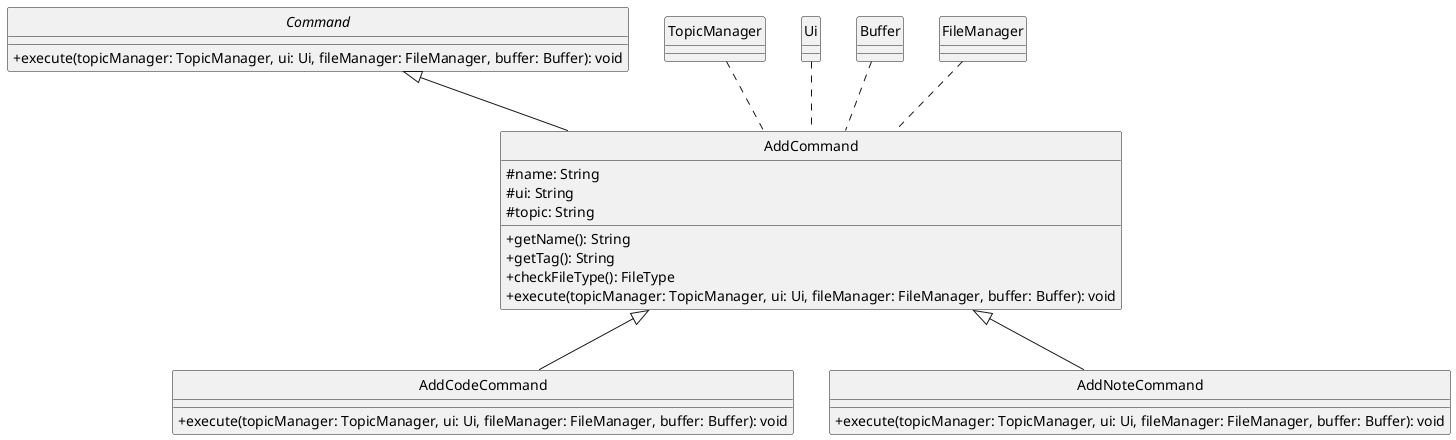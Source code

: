 @startuml
skinparam classAttributeIconSize 0
hide circle

abstract class Command {
    +execute(topicManager: TopicManager, ui: Ui, fileManager: FileManager, buffer: Buffer): void
}

class AddCommand {
    #name: String
    #ui: String
    #topic: String
    +getName(): String
    +getTag(): String
    +checkFileType(): FileType
    +execute(topicManager: TopicManager, ui: Ui, fileManager: FileManager, buffer: Buffer): void
}

class AddCodeCommand {
    +execute(topicManager: TopicManager, ui: Ui, fileManager: FileManager, buffer: Buffer): void
}

class AddNoteCommand {
    +execute(topicManager: TopicManager, ui: Ui, fileManager: FileManager, buffer: Buffer): void
}

class TopicManager {
}

class Ui {
}

class Buffer {
}

class FileManager {
}

Command <|-- AddCommand
AddCommand <|-- AddCodeCommand
AddCommand <|-- AddNoteCommand

TopicManager .. AddCommand
Ui .. AddCommand
FileManager .. AddCommand
Buffer .. AddCommand
@enduml

